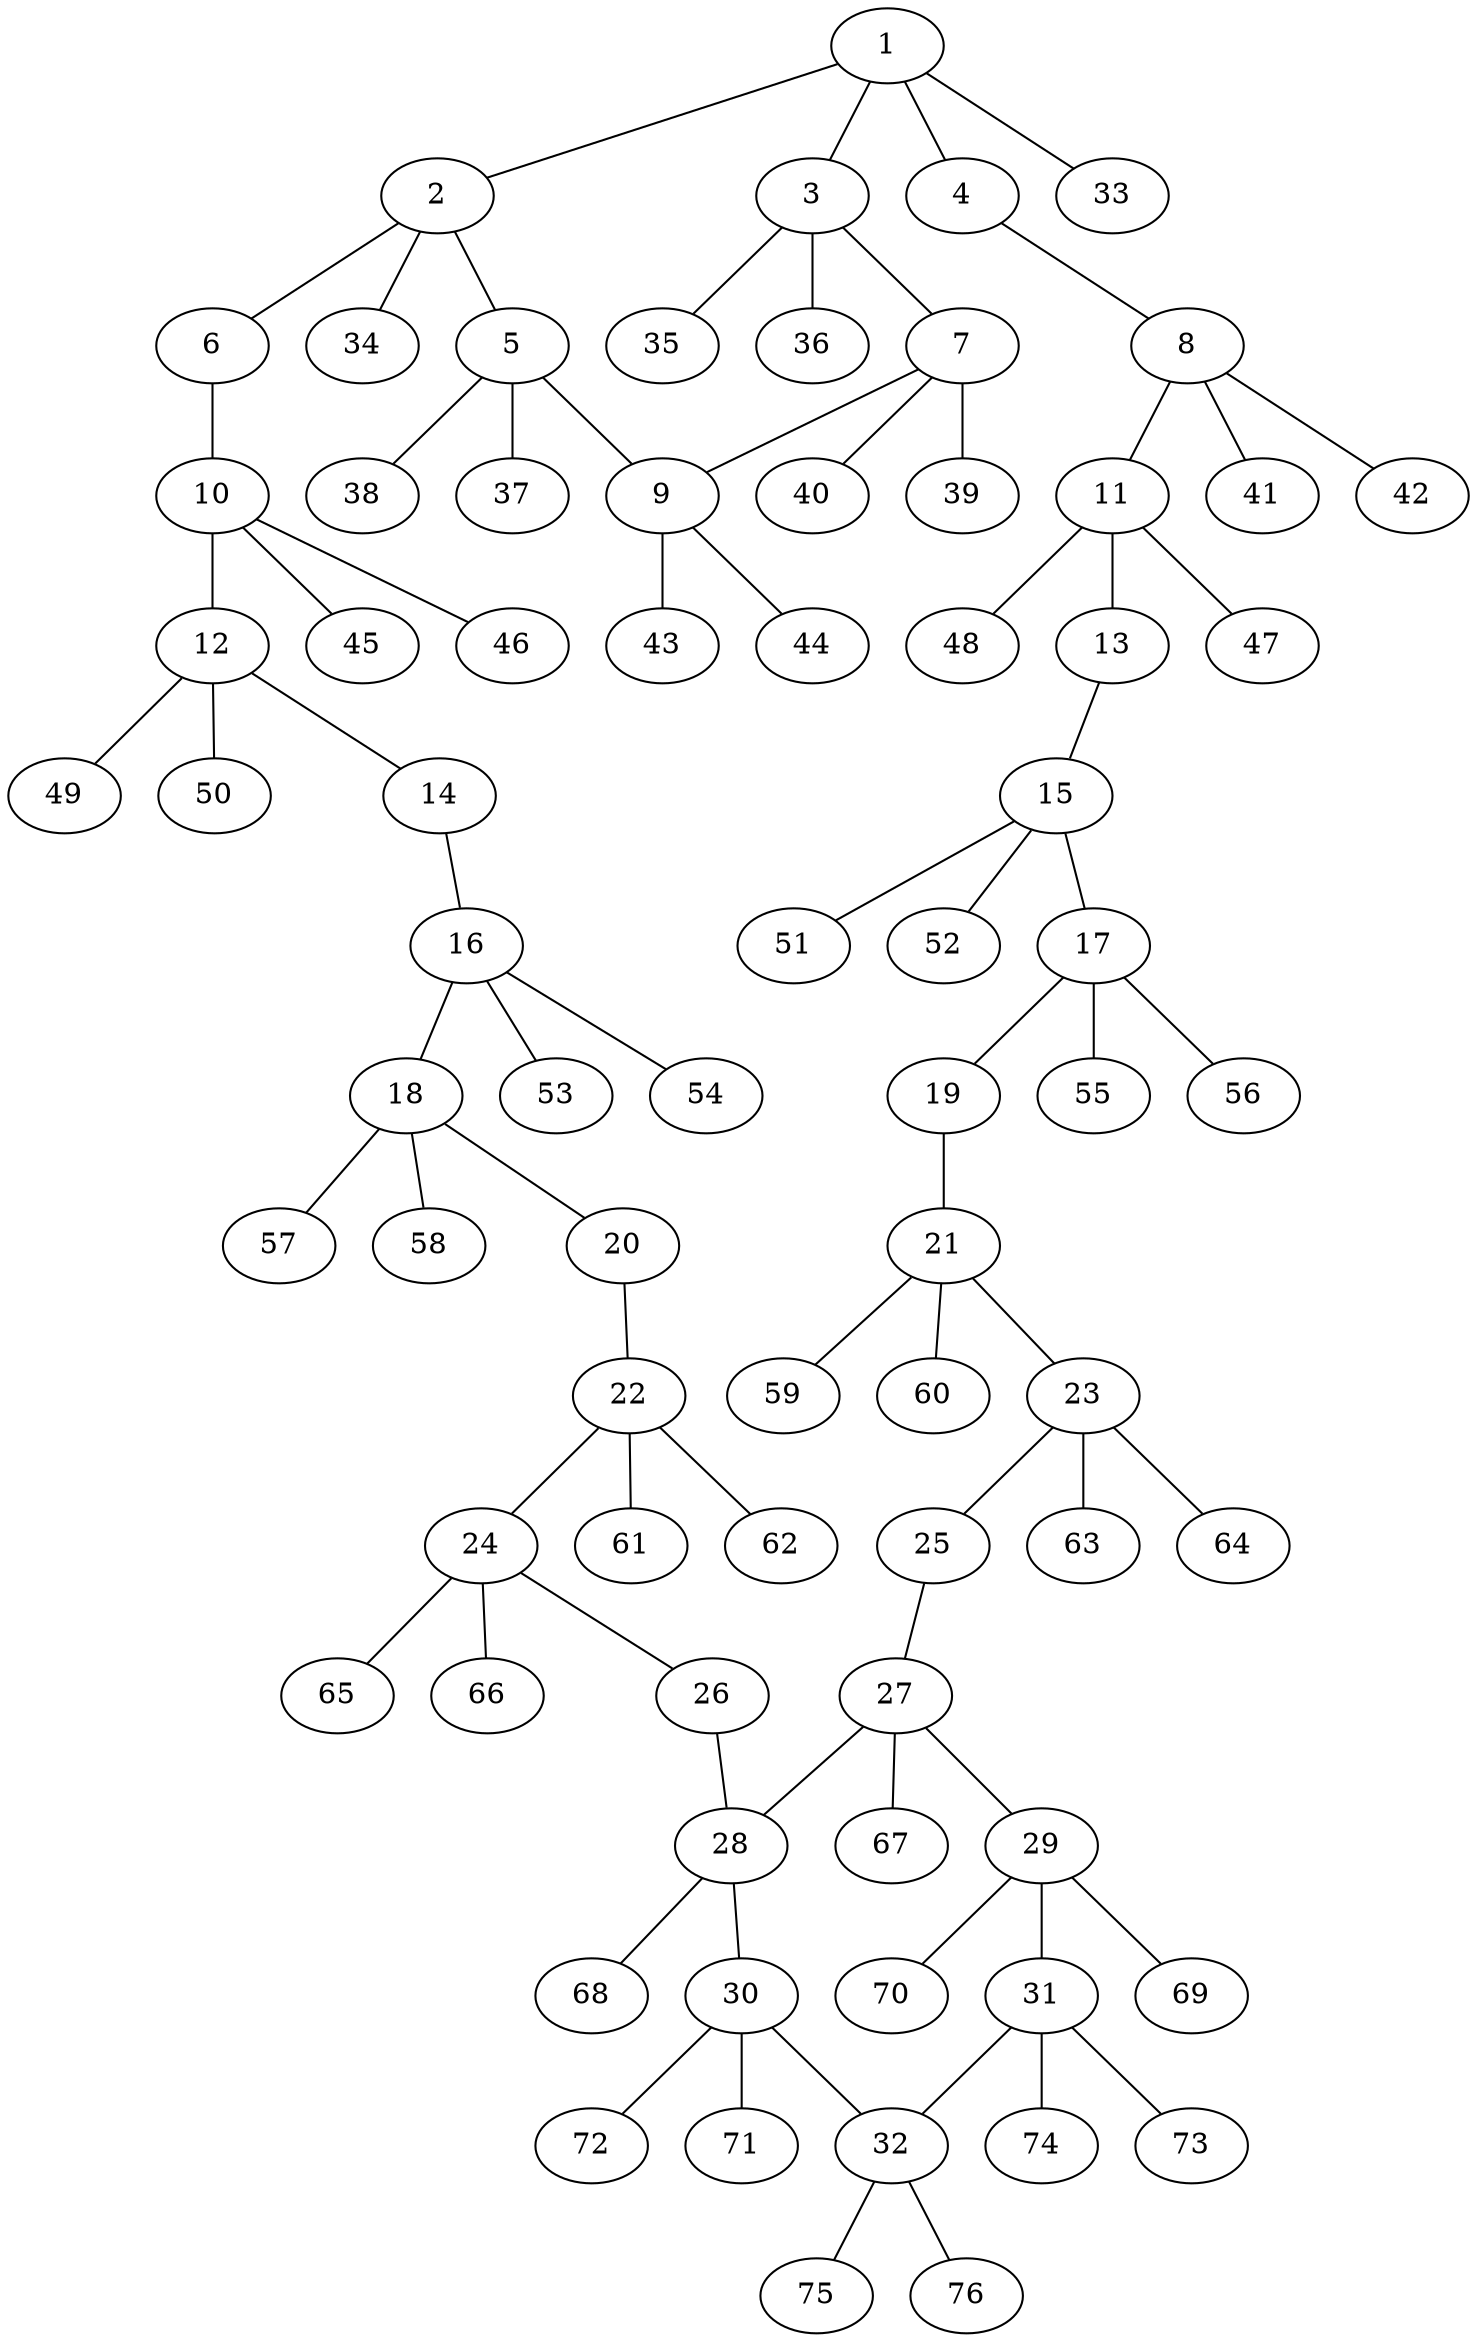 graph molecule_666 {
	1	 [chem=C];
	2	 [chem=C];
	1 -- 2	 [valence=1];
	3	 [chem=C];
	1 -- 3	 [valence=1];
	4	 [chem=O];
	1 -- 4	 [valence=1];
	33	 [chem=H];
	1 -- 33	 [valence=1];
	5	 [chem=C];
	2 -- 5	 [valence=1];
	6	 [chem=O];
	2 -- 6	 [valence=1];
	34	 [chem=H];
	2 -- 34	 [valence=1];
	7	 [chem=C];
	3 -- 7	 [valence=1];
	35	 [chem=H];
	3 -- 35	 [valence=1];
	36	 [chem=H];
	3 -- 36	 [valence=1];
	8	 [chem=C];
	4 -- 8	 [valence=1];
	9	 [chem=C];
	5 -- 9	 [valence=1];
	37	 [chem=H];
	5 -- 37	 [valence=1];
	38	 [chem=H];
	5 -- 38	 [valence=1];
	10	 [chem=C];
	6 -- 10	 [valence=1];
	7 -- 9	 [valence=1];
	39	 [chem=H];
	7 -- 39	 [valence=1];
	40	 [chem=H];
	7 -- 40	 [valence=1];
	11	 [chem=C];
	8 -- 11	 [valence=1];
	41	 [chem=H];
	8 -- 41	 [valence=1];
	42	 [chem=H];
	8 -- 42	 [valence=1];
	43	 [chem=H];
	9 -- 43	 [valence=1];
	44	 [chem=H];
	9 -- 44	 [valence=1];
	12	 [chem=C];
	10 -- 12	 [valence=1];
	45	 [chem=H];
	10 -- 45	 [valence=1];
	46	 [chem=H];
	10 -- 46	 [valence=1];
	13	 [chem=O];
	11 -- 13	 [valence=1];
	47	 [chem=H];
	11 -- 47	 [valence=1];
	48	 [chem=H];
	11 -- 48	 [valence=1];
	14	 [chem=O];
	12 -- 14	 [valence=1];
	49	 [chem=H];
	12 -- 49	 [valence=1];
	50	 [chem=H];
	12 -- 50	 [valence=1];
	15	 [chem=C];
	13 -- 15	 [valence=1];
	16	 [chem=C];
	14 -- 16	 [valence=1];
	17	 [chem=C];
	15 -- 17	 [valence=1];
	51	 [chem=H];
	15 -- 51	 [valence=1];
	52	 [chem=H];
	15 -- 52	 [valence=1];
	18	 [chem=C];
	16 -- 18	 [valence=1];
	53	 [chem=H];
	16 -- 53	 [valence=1];
	54	 [chem=H];
	16 -- 54	 [valence=1];
	19	 [chem=O];
	17 -- 19	 [valence=1];
	55	 [chem=H];
	17 -- 55	 [valence=1];
	56	 [chem=H];
	17 -- 56	 [valence=1];
	20	 [chem=O];
	18 -- 20	 [valence=1];
	57	 [chem=H];
	18 -- 57	 [valence=1];
	58	 [chem=H];
	18 -- 58	 [valence=1];
	21	 [chem=C];
	19 -- 21	 [valence=1];
	22	 [chem=C];
	20 -- 22	 [valence=1];
	23	 [chem=C];
	21 -- 23	 [valence=1];
	59	 [chem=H];
	21 -- 59	 [valence=1];
	60	 [chem=H];
	21 -- 60	 [valence=1];
	24	 [chem=C];
	22 -- 24	 [valence=1];
	61	 [chem=H];
	22 -- 61	 [valence=1];
	62	 [chem=H];
	22 -- 62	 [valence=1];
	25	 [chem=O];
	23 -- 25	 [valence=1];
	63	 [chem=H];
	23 -- 63	 [valence=1];
	64	 [chem=H];
	23 -- 64	 [valence=1];
	26	 [chem=O];
	24 -- 26	 [valence=1];
	65	 [chem=H];
	24 -- 65	 [valence=1];
	66	 [chem=H];
	24 -- 66	 [valence=1];
	27	 [chem=C];
	25 -- 27	 [valence=1];
	28	 [chem=C];
	26 -- 28	 [valence=1];
	27 -- 28	 [valence=1];
	29	 [chem=C];
	27 -- 29	 [valence=1];
	67	 [chem=H];
	27 -- 67	 [valence=1];
	30	 [chem=C];
	28 -- 30	 [valence=1];
	68	 [chem=H];
	28 -- 68	 [valence=1];
	31	 [chem=C];
	29 -- 31	 [valence=1];
	69	 [chem=H];
	29 -- 69	 [valence=1];
	70	 [chem=H];
	29 -- 70	 [valence=1];
	32	 [chem=C];
	30 -- 32	 [valence=1];
	71	 [chem=H];
	30 -- 71	 [valence=1];
	72	 [chem=H];
	30 -- 72	 [valence=1];
	31 -- 32	 [valence=1];
	73	 [chem=H];
	31 -- 73	 [valence=1];
	74	 [chem=H];
	31 -- 74	 [valence=1];
	75	 [chem=H];
	32 -- 75	 [valence=1];
	76	 [chem=H];
	32 -- 76	 [valence=1];
}
